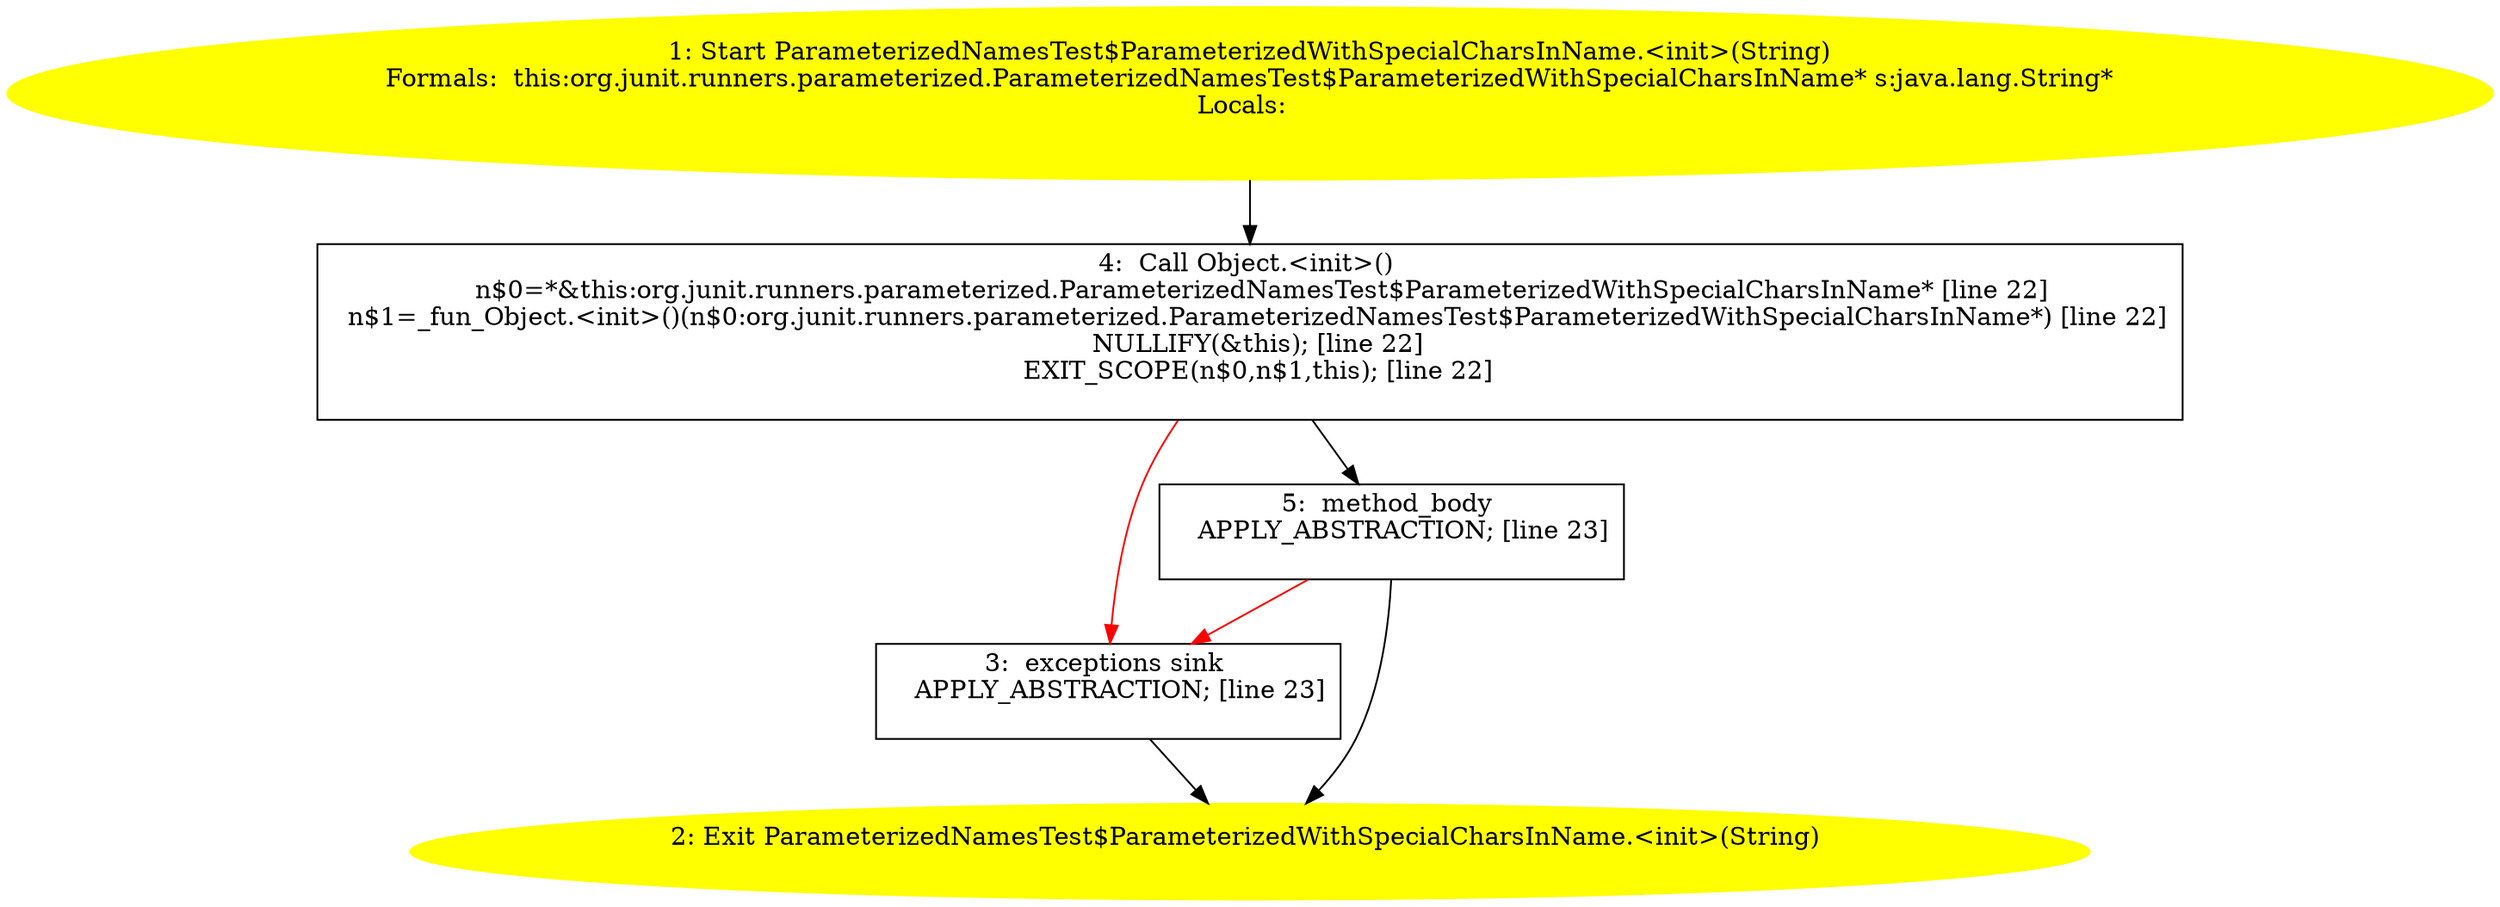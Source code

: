 /* @generated */
digraph cfg {
"org.junit.runners.parameterized.ParameterizedNamesTest$ParameterizedWithSpecialCharsInName.<init>(ja.d414dc83705426589ad615cf73faa9b5_1" [label="1: Start ParameterizedNamesTest$ParameterizedWithSpecialCharsInName.<init>(String)\nFormals:  this:org.junit.runners.parameterized.ParameterizedNamesTest$ParameterizedWithSpecialCharsInName* s:java.lang.String*\nLocals:  \n  " color=yellow style=filled]
	

	 "org.junit.runners.parameterized.ParameterizedNamesTest$ParameterizedWithSpecialCharsInName.<init>(ja.d414dc83705426589ad615cf73faa9b5_1" -> "org.junit.runners.parameterized.ParameterizedNamesTest$ParameterizedWithSpecialCharsInName.<init>(ja.d414dc83705426589ad615cf73faa9b5_4" ;
"org.junit.runners.parameterized.ParameterizedNamesTest$ParameterizedWithSpecialCharsInName.<init>(ja.d414dc83705426589ad615cf73faa9b5_2" [label="2: Exit ParameterizedNamesTest$ParameterizedWithSpecialCharsInName.<init>(String) \n  " color=yellow style=filled]
	

"org.junit.runners.parameterized.ParameterizedNamesTest$ParameterizedWithSpecialCharsInName.<init>(ja.d414dc83705426589ad615cf73faa9b5_3" [label="3:  exceptions sink \n   APPLY_ABSTRACTION; [line 23]\n " shape="box"]
	

	 "org.junit.runners.parameterized.ParameterizedNamesTest$ParameterizedWithSpecialCharsInName.<init>(ja.d414dc83705426589ad615cf73faa9b5_3" -> "org.junit.runners.parameterized.ParameterizedNamesTest$ParameterizedWithSpecialCharsInName.<init>(ja.d414dc83705426589ad615cf73faa9b5_2" ;
"org.junit.runners.parameterized.ParameterizedNamesTest$ParameterizedWithSpecialCharsInName.<init>(ja.d414dc83705426589ad615cf73faa9b5_4" [label="4:  Call Object.<init>() \n   n$0=*&this:org.junit.runners.parameterized.ParameterizedNamesTest$ParameterizedWithSpecialCharsInName* [line 22]\n  n$1=_fun_Object.<init>()(n$0:org.junit.runners.parameterized.ParameterizedNamesTest$ParameterizedWithSpecialCharsInName*) [line 22]\n  NULLIFY(&this); [line 22]\n  EXIT_SCOPE(n$0,n$1,this); [line 22]\n " shape="box"]
	

	 "org.junit.runners.parameterized.ParameterizedNamesTest$ParameterizedWithSpecialCharsInName.<init>(ja.d414dc83705426589ad615cf73faa9b5_4" -> "org.junit.runners.parameterized.ParameterizedNamesTest$ParameterizedWithSpecialCharsInName.<init>(ja.d414dc83705426589ad615cf73faa9b5_5" ;
	 "org.junit.runners.parameterized.ParameterizedNamesTest$ParameterizedWithSpecialCharsInName.<init>(ja.d414dc83705426589ad615cf73faa9b5_4" -> "org.junit.runners.parameterized.ParameterizedNamesTest$ParameterizedWithSpecialCharsInName.<init>(ja.d414dc83705426589ad615cf73faa9b5_3" [color="red" ];
"org.junit.runners.parameterized.ParameterizedNamesTest$ParameterizedWithSpecialCharsInName.<init>(ja.d414dc83705426589ad615cf73faa9b5_5" [label="5:  method_body \n   APPLY_ABSTRACTION; [line 23]\n " shape="box"]
	

	 "org.junit.runners.parameterized.ParameterizedNamesTest$ParameterizedWithSpecialCharsInName.<init>(ja.d414dc83705426589ad615cf73faa9b5_5" -> "org.junit.runners.parameterized.ParameterizedNamesTest$ParameterizedWithSpecialCharsInName.<init>(ja.d414dc83705426589ad615cf73faa9b5_2" ;
	 "org.junit.runners.parameterized.ParameterizedNamesTest$ParameterizedWithSpecialCharsInName.<init>(ja.d414dc83705426589ad615cf73faa9b5_5" -> "org.junit.runners.parameterized.ParameterizedNamesTest$ParameterizedWithSpecialCharsInName.<init>(ja.d414dc83705426589ad615cf73faa9b5_3" [color="red" ];
}
